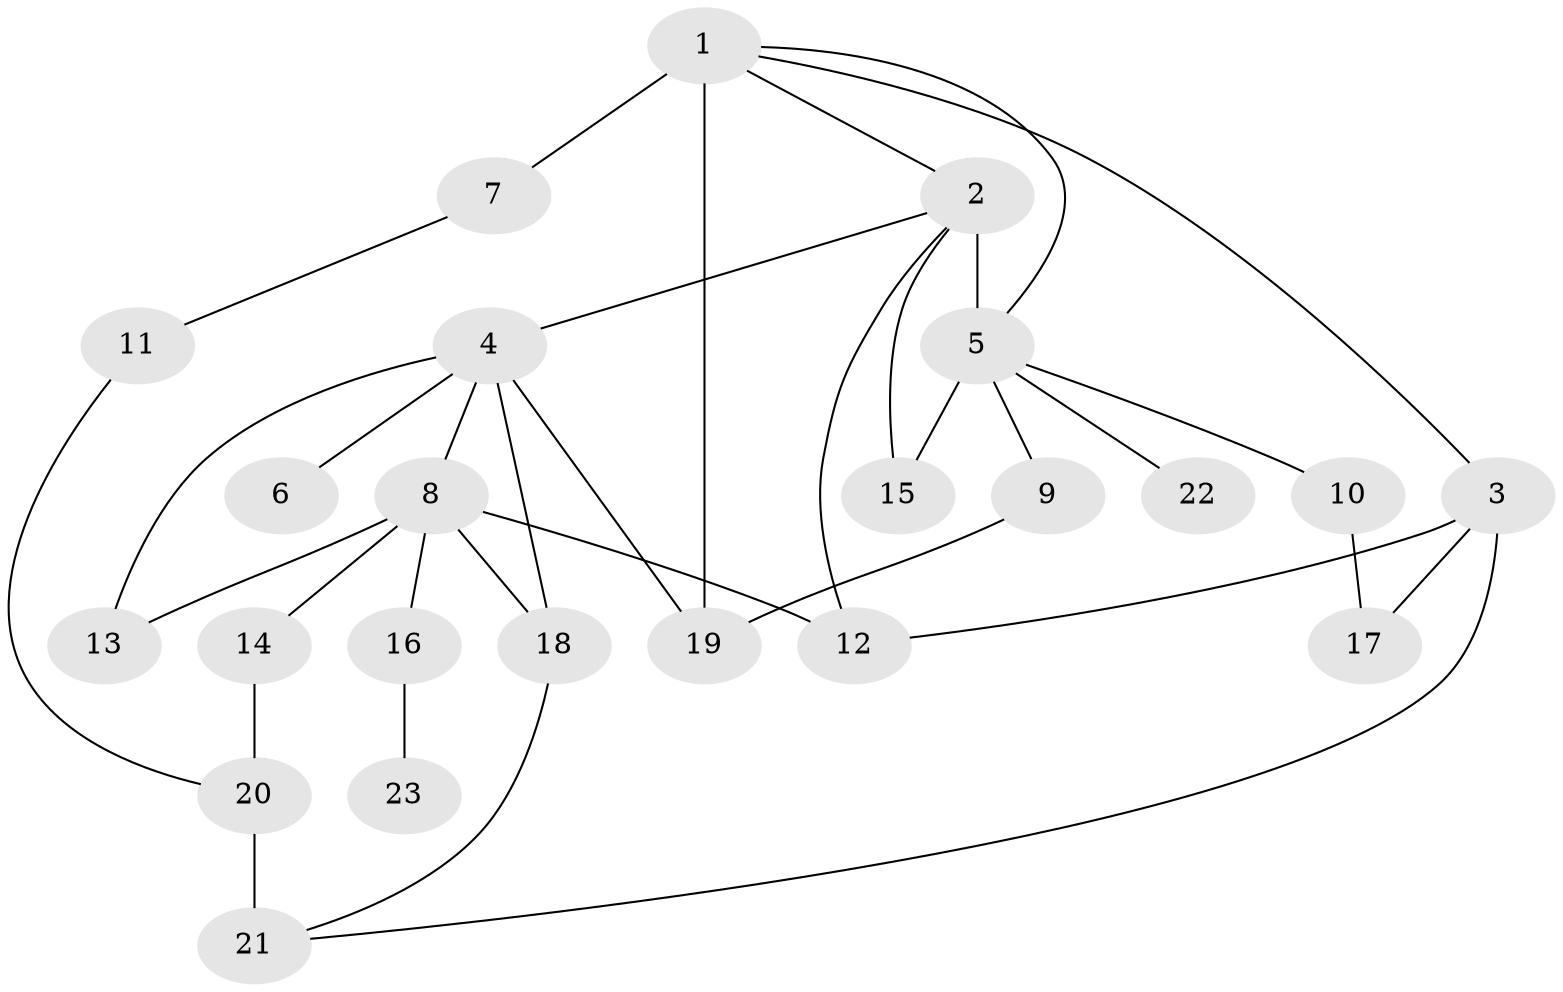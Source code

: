 // original degree distribution, {8: 0.02666666666666667, 4: 0.06666666666666667, 5: 0.02666666666666667, 11: 0.02666666666666667, 13: 0.013333333333333334, 3: 0.10666666666666667, 1: 0.5466666666666666, 2: 0.17333333333333334, 6: 0.013333333333333334}
// Generated by graph-tools (version 1.1) at 2025/50/03/04/25 22:50:27]
// undirected, 23 vertices, 34 edges
graph export_dot {
  node [color=gray90,style=filled];
  1;
  2;
  3;
  4;
  5;
  6;
  7;
  8;
  9;
  10;
  11;
  12;
  13;
  14;
  15;
  16;
  17;
  18;
  19;
  20;
  21;
  22;
  23;
  1 -- 2 [weight=1.0];
  1 -- 3 [weight=1.0];
  1 -- 5 [weight=1.0];
  1 -- 7 [weight=1.0];
  1 -- 19 [weight=3.0];
  2 -- 4 [weight=1.0];
  2 -- 5 [weight=7.0];
  2 -- 12 [weight=1.0];
  2 -- 15 [weight=1.0];
  3 -- 12 [weight=1.0];
  3 -- 17 [weight=1.0];
  3 -- 21 [weight=1.0];
  4 -- 6 [weight=1.0];
  4 -- 8 [weight=1.0];
  4 -- 13 [weight=1.0];
  4 -- 18 [weight=1.0];
  4 -- 19 [weight=1.0];
  5 -- 9 [weight=1.0];
  5 -- 10 [weight=1.0];
  5 -- 15 [weight=1.0];
  5 -- 22 [weight=1.0];
  7 -- 11 [weight=1.0];
  8 -- 12 [weight=4.0];
  8 -- 13 [weight=2.0];
  8 -- 14 [weight=1.0];
  8 -- 16 [weight=1.0];
  8 -- 18 [weight=1.0];
  9 -- 19 [weight=1.0];
  10 -- 17 [weight=1.0];
  11 -- 20 [weight=1.0];
  14 -- 20 [weight=2.0];
  16 -- 23 [weight=1.0];
  18 -- 21 [weight=1.0];
  20 -- 21 [weight=4.0];
}
